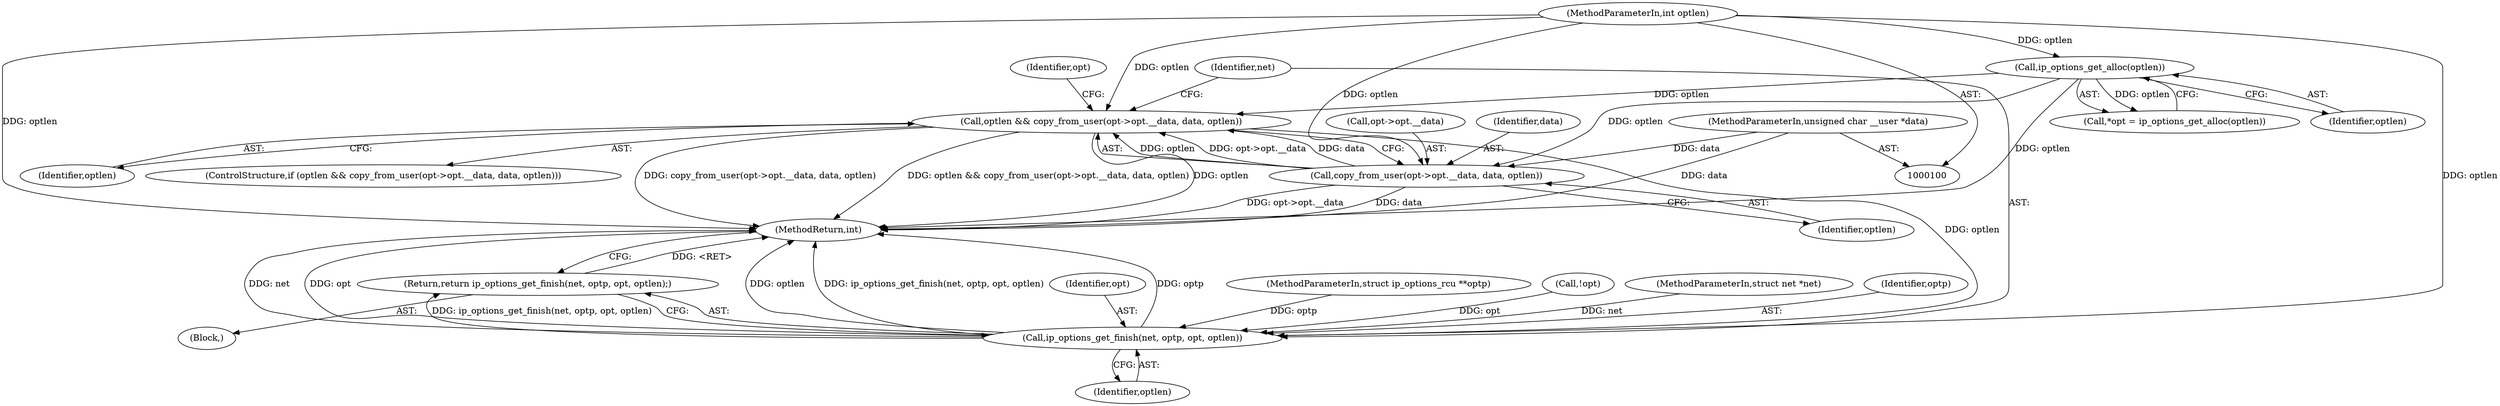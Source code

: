 digraph "0_linux_f6d8bd051c391c1c0458a30b2a7abcd939329259_20@API" {
"1000118" [label="(Call,optlen && copy_from_user(opt->opt.__data, data, optlen))"];
"1000120" [label="(Call,copy_from_user(opt->opt.__data, data, optlen))"];
"1000103" [label="(MethodParameterIn,unsigned char __user *data)"];
"1000109" [label="(Call,ip_options_get_alloc(optlen))"];
"1000104" [label="(MethodParameterIn,int optlen)"];
"1000135" [label="(Call,ip_options_get_finish(net, optp, opt, optlen))"];
"1000134" [label="(Return,return ip_options_get_finish(net, optp, opt, optlen);)"];
"1000119" [label="(Identifier,optlen)"];
"1000135" [label="(Call,ip_options_get_finish(net, optp, opt, optlen))"];
"1000104" [label="(MethodParameterIn,int optlen)"];
"1000138" [label="(Identifier,opt)"];
"1000103" [label="(MethodParameterIn,unsigned char __user *data)"];
"1000127" [label="(Identifier,optlen)"];
"1000130" [label="(Identifier,opt)"];
"1000136" [label="(Identifier,net)"];
"1000109" [label="(Call,ip_options_get_alloc(optlen))"];
"1000107" [label="(Call,*opt = ip_options_get_alloc(optlen))"];
"1000140" [label="(MethodReturn,int)"];
"1000134" [label="(Return,return ip_options_get_finish(net, optp, opt, optlen);)"];
"1000121" [label="(Call,opt->opt.__data)"];
"1000110" [label="(Identifier,optlen)"];
"1000102" [label="(MethodParameterIn,struct ip_options_rcu **optp)"];
"1000112" [label="(Call,!opt)"];
"1000126" [label="(Identifier,data)"];
"1000101" [label="(MethodParameterIn,struct net *net)"];
"1000105" [label="(Block,)"];
"1000139" [label="(Identifier,optlen)"];
"1000120" [label="(Call,copy_from_user(opt->opt.__data, data, optlen))"];
"1000118" [label="(Call,optlen && copy_from_user(opt->opt.__data, data, optlen))"];
"1000137" [label="(Identifier,optp)"];
"1000117" [label="(ControlStructure,if (optlen && copy_from_user(opt->opt.__data, data, optlen)))"];
"1000118" -> "1000117"  [label="AST: "];
"1000118" -> "1000119"  [label="CFG: "];
"1000118" -> "1000120"  [label="CFG: "];
"1000119" -> "1000118"  [label="AST: "];
"1000120" -> "1000118"  [label="AST: "];
"1000130" -> "1000118"  [label="CFG: "];
"1000136" -> "1000118"  [label="CFG: "];
"1000118" -> "1000140"  [label="DDG: optlen && copy_from_user(opt->opt.__data, data, optlen)"];
"1000118" -> "1000140"  [label="DDG: optlen"];
"1000118" -> "1000140"  [label="DDG: copy_from_user(opt->opt.__data, data, optlen)"];
"1000120" -> "1000118"  [label="DDG: optlen"];
"1000120" -> "1000118"  [label="DDG: opt->opt.__data"];
"1000120" -> "1000118"  [label="DDG: data"];
"1000109" -> "1000118"  [label="DDG: optlen"];
"1000104" -> "1000118"  [label="DDG: optlen"];
"1000118" -> "1000135"  [label="DDG: optlen"];
"1000120" -> "1000127"  [label="CFG: "];
"1000121" -> "1000120"  [label="AST: "];
"1000126" -> "1000120"  [label="AST: "];
"1000127" -> "1000120"  [label="AST: "];
"1000120" -> "1000140"  [label="DDG: data"];
"1000120" -> "1000140"  [label="DDG: opt->opt.__data"];
"1000103" -> "1000120"  [label="DDG: data"];
"1000109" -> "1000120"  [label="DDG: optlen"];
"1000104" -> "1000120"  [label="DDG: optlen"];
"1000103" -> "1000100"  [label="AST: "];
"1000103" -> "1000140"  [label="DDG: data"];
"1000109" -> "1000107"  [label="AST: "];
"1000109" -> "1000110"  [label="CFG: "];
"1000110" -> "1000109"  [label="AST: "];
"1000107" -> "1000109"  [label="CFG: "];
"1000109" -> "1000140"  [label="DDG: optlen"];
"1000109" -> "1000107"  [label="DDG: optlen"];
"1000104" -> "1000109"  [label="DDG: optlen"];
"1000104" -> "1000100"  [label="AST: "];
"1000104" -> "1000140"  [label="DDG: optlen"];
"1000104" -> "1000135"  [label="DDG: optlen"];
"1000135" -> "1000134"  [label="AST: "];
"1000135" -> "1000139"  [label="CFG: "];
"1000136" -> "1000135"  [label="AST: "];
"1000137" -> "1000135"  [label="AST: "];
"1000138" -> "1000135"  [label="AST: "];
"1000139" -> "1000135"  [label="AST: "];
"1000134" -> "1000135"  [label="CFG: "];
"1000135" -> "1000140"  [label="DDG: net"];
"1000135" -> "1000140"  [label="DDG: opt"];
"1000135" -> "1000140"  [label="DDG: optlen"];
"1000135" -> "1000140"  [label="DDG: ip_options_get_finish(net, optp, opt, optlen)"];
"1000135" -> "1000140"  [label="DDG: optp"];
"1000135" -> "1000134"  [label="DDG: ip_options_get_finish(net, optp, opt, optlen)"];
"1000101" -> "1000135"  [label="DDG: net"];
"1000102" -> "1000135"  [label="DDG: optp"];
"1000112" -> "1000135"  [label="DDG: opt"];
"1000134" -> "1000105"  [label="AST: "];
"1000140" -> "1000134"  [label="CFG: "];
"1000134" -> "1000140"  [label="DDG: <RET>"];
}
